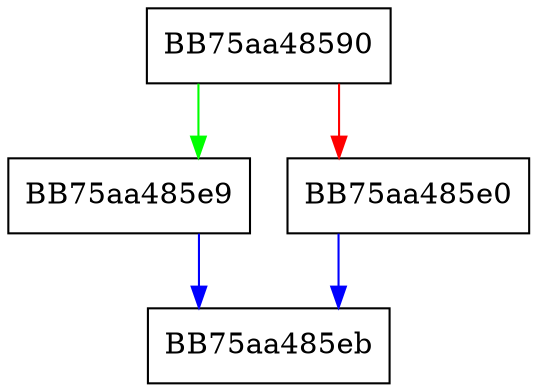 digraph RpfAPI_macho_GetSegment {
  node [shape="box"];
  graph [splines=ortho];
  BB75aa48590 -> BB75aa485e9 [color="green"];
  BB75aa48590 -> BB75aa485e0 [color="red"];
  BB75aa485e0 -> BB75aa485eb [color="blue"];
  BB75aa485e9 -> BB75aa485eb [color="blue"];
}